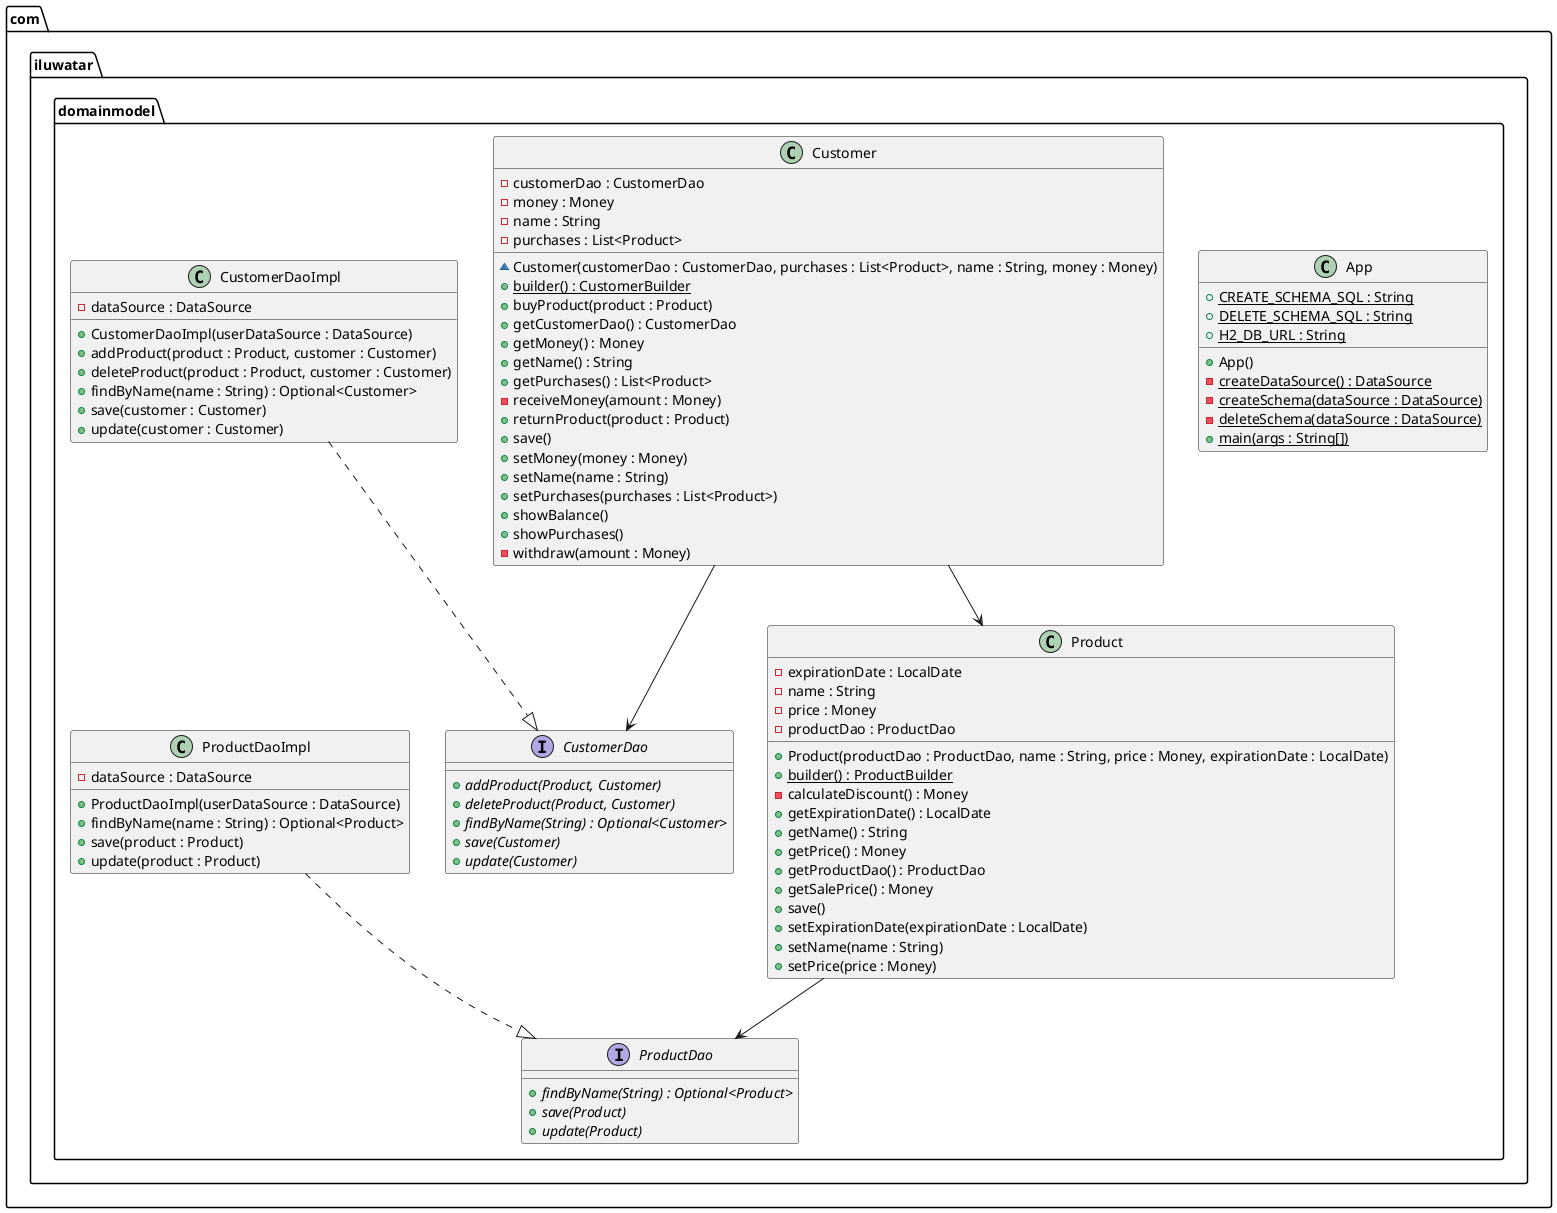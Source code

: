 @startuml
package com.iluwatar.domainmodel {
  class App {
    + CREATE_SCHEMA_SQL : String {static}
    + DELETE_SCHEMA_SQL : String {static}
    + H2_DB_URL : String {static}
    + App()
    - createDataSource() : DataSource {static}
    - createSchema(dataSource : DataSource) {static}
    - deleteSchema(dataSource : DataSource) {static}
    + main(args : String[]) {static}
  }
  class Customer {
    - customerDao : CustomerDao
    - money : Money
    - name : String
    - purchases : List<Product>
    ~ Customer(customerDao : CustomerDao, purchases : List<Product>, name : String, money : Money)
    + builder() : CustomerBuilder {static}
    + buyProduct(product : Product)
    + getCustomerDao() : CustomerDao
    + getMoney() : Money
    + getName() : String
    + getPurchases() : List<Product>
    - receiveMoney(amount : Money)
    + returnProduct(product : Product)
    + save()
    + setMoney(money : Money)
    + setName(name : String)
    + setPurchases(purchases : List<Product>)
    + showBalance()
    + showPurchases()
    - withdraw(amount : Money)
  }
  interface CustomerDao {
    + addProduct(Product, Customer) {abstract}
    + deleteProduct(Product, Customer) {abstract}
    + findByName(String) : Optional<Customer> {abstract}
    + save(Customer) {abstract}
    + update(Customer) {abstract}
  }
  class CustomerDaoImpl {
    - dataSource : DataSource
    + CustomerDaoImpl(userDataSource : DataSource)
    + addProduct(product : Product, customer : Customer)
    + deleteProduct(product : Product, customer : Customer)
    + findByName(name : String) : Optional<Customer>
    + save(customer : Customer)
    + update(customer : Customer)
  }
  class Product {
    - expirationDate : LocalDate
    - name : String
    - price : Money
    - productDao : ProductDao
    + Product(productDao : ProductDao, name : String, price : Money, expirationDate : LocalDate)
    + builder() : ProductBuilder {static}
    - calculateDiscount() : Money
    + getExpirationDate() : LocalDate
    + getName() : String
    + getPrice() : Money
    + getProductDao() : ProductDao
    + getSalePrice() : Money
    + save()
    + setExpirationDate(expirationDate : LocalDate)
    + setName(name : String)
    + setPrice(price : Money)
  }
  interface ProductDao {
    + findByName(String) : Optional<Product> {abstract}
    + save(Product) {abstract}
    + update(Product) {abstract}
  }
  class ProductDaoImpl {
    - dataSource : DataSource
    + ProductDaoImpl(userDataSource : DataSource)
    + findByName(name : String) : Optional<Product>
    + save(product : Product)
    + update(product : Product)
  }
}
Product -->  ProductDao
Customer -->  CustomerDao
Customer -->  Product
CustomerDaoImpl ..|> CustomerDao 
ProductDaoImpl ..|> ProductDao 
@enduml